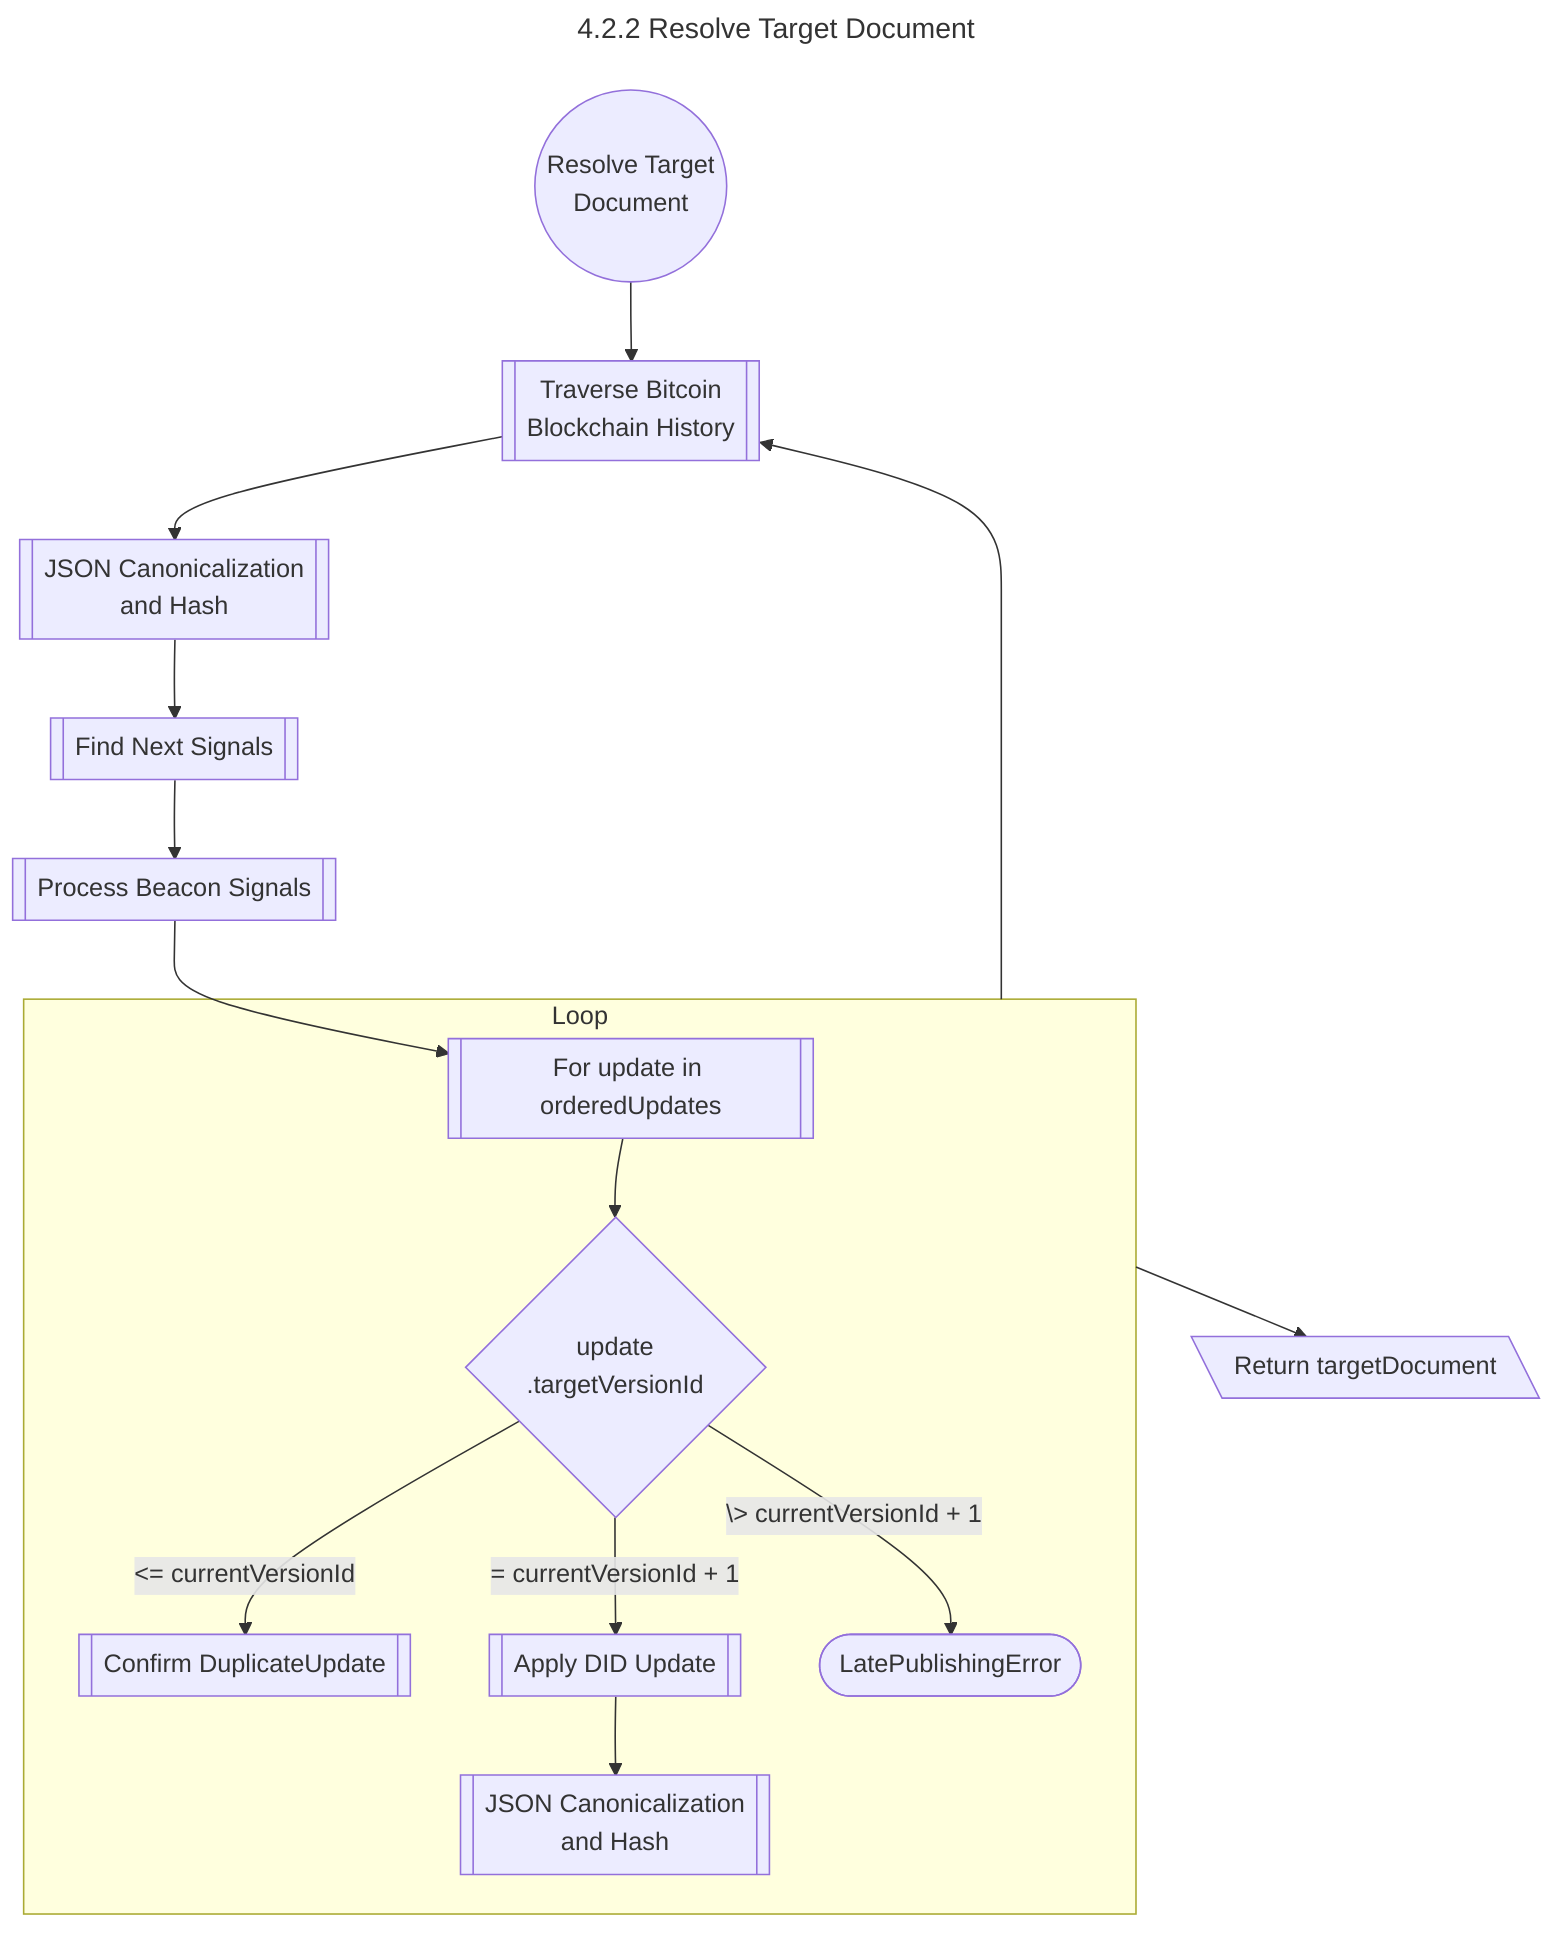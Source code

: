 ---
title: 4.2.2 Resolve Target Document
---

flowchart TD

    Start@{ shape: circle, label: "Resolve Target<br>Document" } --> TraverseHistory@{ shape: subproc, label: Traverse Bitcoin<br/>Blockchain History }
    TraverseHistory --> JSONCanonicalizeHash1@{shape: subproc, label: JSON Canonicalization<br/>and Hash}
    JSONCanonicalizeHash1 --> FindNextSignals@{shape: subproc, label: Find Next Signals}
    FindNextSignals --> ProcessBeaconSignals@{shape: subproc, label: Process Beacon Signals}
    ProcessBeaconSignals --> LoopOrderedUpdates@{shape: subproc, label: For update in orderedUpdates}
    subgraph Loop
        LoopOrderedUpdates --> TargetVersionId{ update<br/>.targetVersionId }
        TargetVersionId -->| <= currentVersionId| ConfirmDupeUpdate@{shape: subproc, label: Confirm DuplicateUpdate} 
        TargetVersionId -->| = currentVersionId + 1| ApplyDidUpdate@{shape: subproc, label: Apply DID Update}
        ApplyDidUpdate --> JSONCanonicalizeHash2@{shape: subproc, label: JSON Canonicalization<br/>and Hash}
        TargetVersionId -->| \> currentVersionId + 1| LatePublishing@{ shape: stadium, label: "LatePublishingError" }
    end
    Loop --> TraverseHistory
    Loop --> ReturnTargetDocument@{shape: lean-l, label: Return targetDocument}